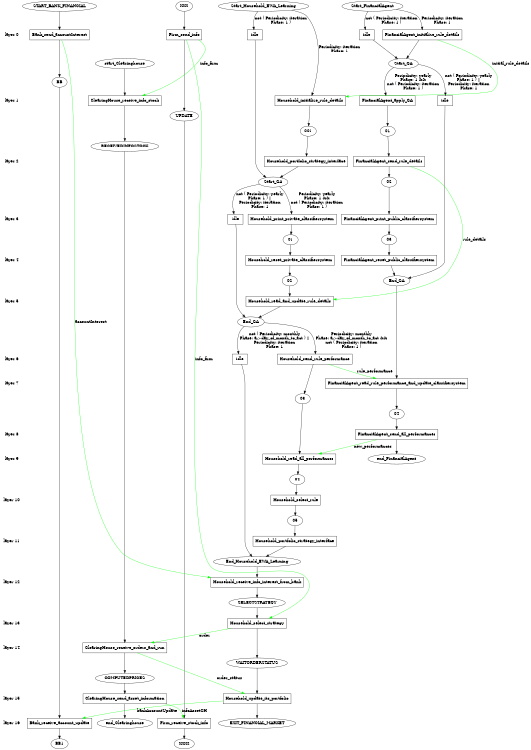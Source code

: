 digraph state_graph {
	rankdir=TB;
	size="8,5;"
	layer_0 [shape=plaintext, label="layer 0"];
	layer_1 [shape=plaintext, label="layer 1"];
	layer_0 -> layer_1 [style=invis];
	layer_2 [shape=plaintext, label="layer 2"];
	layer_1 -> layer_2 [style=invis];
	layer_3 [shape=plaintext, label="layer 3"];
	layer_2 -> layer_3 [style=invis];
	layer_4 [shape=plaintext, label="layer 4"];
	layer_3 -> layer_4 [style=invis];
	layer_5 [shape=plaintext, label="layer 5"];
	layer_4 -> layer_5 [style=invis];
	layer_6 [shape=plaintext, label="layer 6"];
	layer_5 -> layer_6 [style=invis];
	layer_7 [shape=plaintext, label="layer 7"];
	layer_6 -> layer_7 [style=invis];
	layer_8 [shape=plaintext, label="layer 8"];
	layer_7 -> layer_8 [style=invis];
	layer_9 [shape=plaintext, label="layer 9"];
	layer_8 -> layer_9 [style=invis];
	layer_10 [shape=plaintext, label="layer 10"];
	layer_9 -> layer_10 [style=invis];
	layer_11 [shape=plaintext, label="layer 11"];
	layer_10 -> layer_11 [style=invis];
	layer_12 [shape=plaintext, label="layer 12"];
	layer_11 -> layer_12 [style=invis];
	layer_13 [shape=plaintext, label="layer 13"];
	layer_12 -> layer_13 [style=invis];
	layer_14 [shape=plaintext, label="layer 14"];
	layer_13 -> layer_14 [style=invis];
	layer_15 [shape=plaintext, label="layer 15"];
	layer_14 -> layer_15 [style=invis];
	layer_16 [shape=plaintext, label="layer 16"];
	layer_15 -> layer_16 [style=invis];
	
	/* States */
	FinancialAgent_end_FinancialAgent [label = "end_FinancialAgent"]
	FinancialAgent_04 [label = "04"]
	FinancialAgent_03 [label = "03"]
	FinancialAgent_02 [label = "02"]
	FinancialAgent_01 [label = "01"]
	FinancialAgent_End_GA [label = "End_GA"]
	FinancialAgent_Start_GA [label = "Start_GA"]
	FinancialAgent_Start_FinancialAgent [label = "Start_FinancialAgent"]
	Household_EXIT_FINANCIAL_MARKET [label = "EXIT_FINANCIAL_MARKET"]
	Household_WAITORDERSTATUS [label = "WAITORDERSTATUS"]
	Household_SELECTSTRATEGY [label = "SELECTSTRATEGY"]
	Household_05 [label = "05"]
	Household_04 [label = "04"]
	Household_03 [label = "03"]
	Household_End_Household_EWA_Learning [label = "End_Household_EWA_Learning"]
	Household_02 [label = "02"]
	Household_01 [label = "01"]
	Household_End_GA [label = "End_GA"]
	Household_001 [label = "001"]
	Household_Start_GA [label = "Start_GA"]
	Household_Start_Household_EWA_Learning [label = "Start_Household_EWA_Learning"]
	Clearinghouse_end_Clearinghouse [label = "end_Clearinghouse"]
	Clearinghouse_COMPUTEDPRICES [label = "COMPUTEDPRICES"]
	Clearinghouse_RECEIVEDINFOSTOCK [label = "RECEIVEDINFOSTOCK"]
	Clearinghouse_start_Clearinghouse [label = "start_Clearinghouse"]
	Bank_BB1 [label = "BB1"]
	Bank_BB [label = "BB"]
	Bank_START_BANK_FINANCIAL [label = "START_BANK_FINANCIAL"]
	Firm_XXX2 [label = "XXX2"]
	Firm_UPDATE [label = "UPDATE"]
	Firm_XXX [label = "XXX"]
	FinancialAgent_idle_Start_FinancialAgent_Start_GA [label = "idle", shape = rect]
	FinancialAgent_FinancialAgent_initialize_rule_details_Start_FinancialAgent_Start_GA [label = "FinancialAgent_initialize_rule_details", shape = rect]
	FinancialAgent_idle_Start_GA_End_GA [label = "idle", shape = rect]
	FinancialAgent_FinancialAgent_apply_GA_Start_GA_01 [label = "FinancialAgent_apply_GA", shape = rect]
	FinancialAgent_FinancialAgent_send_rule_details_01_02 [label = "FinancialAgent_send_rule_details", shape = rect]
	FinancialAgent_FinancialAgent_print_public_classifiersystem_02_03 [label = "FinancialAgent_print_public_classifiersystem", shape = rect]
	FinancialAgent_FinancialAgent_reset_public_classifiersystem_03_End_GA [label = "FinancialAgent_reset_public_classifiersystem", shape = rect]
	FinancialAgent_FinancialAgent_read_rule_performance_and_update_classifiersystem_End_GA_04 [label = "FinancialAgent_read_rule_performance_and_update_classifiersystem", shape = rect]
	FinancialAgent_FinancialAgent_send_all_performances_04_end_FinancialAgent [label = "FinancialAgent_send_all_performances", shape = rect]
	Household_idle_Start_Household_EWA_Learning_Start_GA [label = "idle", shape = rect]
	Household_Household_initialize_rule_details_Start_Household_EWA_Learning_001 [label = "Household_initialize_rule_details", shape = rect]
	Household_Household_portfolio_strategy_interface_001_Start_GA [label = "Household_portfolio_strategy_interface", shape = rect]
	Household_idle_Start_GA_End_GA [label = "idle", shape = rect]
	Household_Household_print_private_classifiersystem_Start_GA_01 [label = "Household_print_private_classifiersystem", shape = rect]
	Household_Household_reset_private_classifiersystem_01_02 [label = "Household_reset_private_classifiersystem", shape = rect]
	Household_Household_read_and_update_rule_details_02_End_GA [label = "Household_read_and_update_rule_details", shape = rect]
	Household_idle_End_GA_End_Household_EWA_Learning [label = "idle", shape = rect]
	Household_Household_send_rule_performance_End_GA_03 [label = "Household_send_rule_performance", shape = rect]
	Household_Household_read_all_performances_03_04 [label = "Household_read_all_performances", shape = rect]
	Household_Household_select_rule_04_05 [label = "Household_select_rule", shape = rect]
	Household_Household_portfolio_strategy_interface_05_End_Household_EWA_Learning [label = "Household_portfolio_strategy_interface", shape = rect]
	Household_Household_receive_info_interest_from_bank_End_Household_EWA_Learning_SELECTSTRATEGY [label = "Household_receive_info_interest_from_bank", shape = rect]
	Household_Household_select_strategy_SELECTSTRATEGY_WAITORDERSTATUS [label = "Household_select_strategy", shape = rect]
	Household_Household_update_its_portfolio_WAITORDERSTATUS_EXIT_FINANCIAL_MARKET [label = "Household_update_its_portfolio", shape = rect]
	Clearinghouse_ClearingHouse_receive_info_stock_start_Clearinghouse_RECEIVEDINFOSTOCK [label = "ClearingHouse_receive_info_stock", shape = rect]
	Clearinghouse_ClearingHouse_receive_orders_and_run_RECEIVEDINFOSTOCK_COMPUTEDPRICES [label = "ClearingHouse_receive_orders_and_run", shape = rect]
	Clearinghouse_ClearingHouse_send_asset_information_COMPUTEDPRICES_end_Clearinghouse [label = "ClearingHouse_send_asset_information", shape = rect]
	Bank_Bank_send_accountInterest_START_BANK_FINANCIAL_BB [label = "Bank_send_accountInterest", shape = rect]
	Bank_Bank_receive_account_update_BB_BB1 [label = "Bank_receive_account_update", shape = rect]
	Firm_Firm_send_info_XXX_UPDATE [label = "Firm_send_info", shape = rect]
	Firm_Firm_receive_stock_info_UPDATE_XXX2 [label = "Firm_receive_stock_info", shape = rect]
	
	/* Transitions */
	FinancialAgent_Start_FinancialAgent -> FinancialAgent_idle_Start_FinancialAgent_Start_GA [ label = "not ( Periodicity: iteration\nPhase: 1 )"];
	FinancialAgent_idle_Start_FinancialAgent_Start_GA -> FinancialAgent_Start_GA;
	FinancialAgent_Start_FinancialAgent -> FinancialAgent_FinancialAgent_initialize_rule_details_Start_FinancialAgent_Start_GA [ label = "Periodicity: iteration\nPhase: 1"];
	FinancialAgent_FinancialAgent_initialize_rule_details_Start_FinancialAgent_Start_GA -> FinancialAgent_Start_GA;
	FinancialAgent_Start_GA -> FinancialAgent_idle_Start_GA_End_GA [ label = "not ( Periodicity: yearly\nPhase: 1 ) ||\nPeriodicity: iteration\nPhase: 1"];
	FinancialAgent_idle_Start_GA_End_GA -> FinancialAgent_End_GA;
	FinancialAgent_Start_GA -> FinancialAgent_FinancialAgent_apply_GA_Start_GA_01 [ label = "Periodicity: yearly\nPhase: 1 &&\nnot ( Periodicity: iteration\nPhase: 1 )"];
	FinancialAgent_FinancialAgent_apply_GA_Start_GA_01 -> FinancialAgent_01;
	FinancialAgent_01 -> FinancialAgent_FinancialAgent_send_rule_details_01_02;
	FinancialAgent_FinancialAgent_send_rule_details_01_02 -> FinancialAgent_02;
	FinancialAgent_02 -> FinancialAgent_FinancialAgent_print_public_classifiersystem_02_03;
	FinancialAgent_FinancialAgent_print_public_classifiersystem_02_03 -> FinancialAgent_03;
	FinancialAgent_03 -> FinancialAgent_FinancialAgent_reset_public_classifiersystem_03_End_GA;
	FinancialAgent_FinancialAgent_reset_public_classifiersystem_03_End_GA -> FinancialAgent_End_GA;
	FinancialAgent_End_GA -> FinancialAgent_FinancialAgent_read_rule_performance_and_update_classifiersystem_End_GA_04;
	FinancialAgent_FinancialAgent_read_rule_performance_and_update_classifiersystem_End_GA_04 -> FinancialAgent_04;
	FinancialAgent_04 -> FinancialAgent_FinancialAgent_send_all_performances_04_end_FinancialAgent;
	FinancialAgent_FinancialAgent_send_all_performances_04_end_FinancialAgent -> FinancialAgent_end_FinancialAgent;
	Household_Start_Household_EWA_Learning -> Household_idle_Start_Household_EWA_Learning_Start_GA [ label = "not ( Periodicity: iteration\nPhase: 1 )"];
	Household_idle_Start_Household_EWA_Learning_Start_GA -> Household_Start_GA;
	Household_Start_Household_EWA_Learning -> Household_Household_initialize_rule_details_Start_Household_EWA_Learning_001 [ label = "Periodicity: iteration\nPhase: 1"];
	Household_Household_initialize_rule_details_Start_Household_EWA_Learning_001 -> Household_001;
	Household_001 -> Household_Household_portfolio_strategy_interface_001_Start_GA;
	Household_Household_portfolio_strategy_interface_001_Start_GA -> Household_Start_GA;
	Household_Start_GA -> Household_idle_Start_GA_End_GA [ label = "not ( Periodicity: yearly\nPhase: 1 ) ||\nPeriodicity: iteration\nPhase: 1"];
	Household_idle_Start_GA_End_GA -> Household_End_GA;
	Household_Start_GA -> Household_Household_print_private_classifiersystem_Start_GA_01 [ label = "Periodicity: yearly\nPhase: 1 &&\nnot ( Periodicity: iteration\nPhase: 1 )"];
	Household_Household_print_private_classifiersystem_Start_GA_01 -> Household_01;
	Household_01 -> Household_Household_reset_private_classifiersystem_01_02;
	Household_Household_reset_private_classifiersystem_01_02 -> Household_02;
	Household_02 -> Household_Household_read_and_update_rule_details_02_End_GA;
	Household_Household_read_and_update_rule_details_02_End_GA -> Household_End_GA;
	Household_End_GA -> Household_idle_End_GA_End_Household_EWA_Learning [ label = "not ( Periodicity: monthly\nPhase: a->day_of_month_to_act ) ||\nPeriodicity: iteration\nPhase: 1"];
	Household_idle_End_GA_End_Household_EWA_Learning -> Household_End_Household_EWA_Learning;
	Household_End_GA -> Household_Household_send_rule_performance_End_GA_03 [ label = "Periodicity: monthly\nPhase: a->day_of_month_to_act &&\nnot ( Periodicity: iteration\nPhase: 1 )"];
	Household_Household_send_rule_performance_End_GA_03 -> Household_03;
	Household_03 -> Household_Household_read_all_performances_03_04;
	Household_Household_read_all_performances_03_04 -> Household_04;
	Household_04 -> Household_Household_select_rule_04_05;
	Household_Household_select_rule_04_05 -> Household_05;
	Household_05 -> Household_Household_portfolio_strategy_interface_05_End_Household_EWA_Learning;
	Household_Household_portfolio_strategy_interface_05_End_Household_EWA_Learning -> Household_End_Household_EWA_Learning;
	Household_End_Household_EWA_Learning -> Household_Household_receive_info_interest_from_bank_End_Household_EWA_Learning_SELECTSTRATEGY;
	Household_Household_receive_info_interest_from_bank_End_Household_EWA_Learning_SELECTSTRATEGY -> Household_SELECTSTRATEGY;
	Household_SELECTSTRATEGY -> Household_Household_select_strategy_SELECTSTRATEGY_WAITORDERSTATUS;
	Household_Household_select_strategy_SELECTSTRATEGY_WAITORDERSTATUS -> Household_WAITORDERSTATUS;
	Household_WAITORDERSTATUS -> Household_Household_update_its_portfolio_WAITORDERSTATUS_EXIT_FINANCIAL_MARKET;
	Household_Household_update_its_portfolio_WAITORDERSTATUS_EXIT_FINANCIAL_MARKET -> Household_EXIT_FINANCIAL_MARKET;
	Clearinghouse_start_Clearinghouse -> Clearinghouse_ClearingHouse_receive_info_stock_start_Clearinghouse_RECEIVEDINFOSTOCK;
	Clearinghouse_ClearingHouse_receive_info_stock_start_Clearinghouse_RECEIVEDINFOSTOCK -> Clearinghouse_RECEIVEDINFOSTOCK;
	Clearinghouse_RECEIVEDINFOSTOCK -> Clearinghouse_ClearingHouse_receive_orders_and_run_RECEIVEDINFOSTOCK_COMPUTEDPRICES;
	Clearinghouse_ClearingHouse_receive_orders_and_run_RECEIVEDINFOSTOCK_COMPUTEDPRICES -> Clearinghouse_COMPUTEDPRICES;
	Clearinghouse_COMPUTEDPRICES -> Clearinghouse_ClearingHouse_send_asset_information_COMPUTEDPRICES_end_Clearinghouse;
	Clearinghouse_ClearingHouse_send_asset_information_COMPUTEDPRICES_end_Clearinghouse -> Clearinghouse_end_Clearinghouse;
	Bank_START_BANK_FINANCIAL -> Bank_Bank_send_accountInterest_START_BANK_FINANCIAL_BB;
	Bank_Bank_send_accountInterest_START_BANK_FINANCIAL_BB -> Bank_BB;
	Bank_BB -> Bank_Bank_receive_account_update_BB_BB1;
	Bank_Bank_receive_account_update_BB_BB1 -> Bank_BB1;
	Firm_XXX -> Firm_Firm_send_info_XXX_UPDATE;
	Firm_Firm_send_info_XXX_UPDATE -> Firm_UPDATE;
	Firm_UPDATE -> Firm_Firm_receive_stock_info_UPDATE_XXX2;
	Firm_Firm_receive_stock_info_UPDATE_XXX2 -> Firm_XXX2;
	
	/* Communications */
	Clearinghouse_ClearingHouse_send_asset_information_COMPUTEDPRICES_end_Clearinghouse -> Firm_Firm_receive_stock_info_UPDATE_XXX2 [ label = "infoAssetCH" color="#00ff00" constraint=false];
	Household_Household_update_its_portfolio_WAITORDERSTATUS_EXIT_FINANCIAL_MARKET -> Bank_Bank_receive_account_update_BB_BB1 [ label = "bankAccountUpdate" color="#00ff00" constraint=false];
	Household_Household_select_strategy_SELECTSTRATEGY_WAITORDERSTATUS -> Clearinghouse_ClearingHouse_receive_orders_and_run_RECEIVEDINFOSTOCK_COMPUTEDPRICES [ label = "order" color="#00ff00" constraint=false];
	Firm_Firm_send_info_XXX_UPDATE -> Clearinghouse_ClearingHouse_receive_info_stock_start_Clearinghouse_RECEIVEDINFOSTOCK [ label = "info_firm" color="#00ff00" constraint=false];
	Clearinghouse_ClearingHouse_receive_orders_and_run_RECEIVEDINFOSTOCK_COMPUTEDPRICES -> Household_Household_update_its_portfolio_WAITORDERSTATUS_EXIT_FINANCIAL_MARKET [ label = "order_status" color="#00ff00" constraint=false];
	Firm_Firm_send_info_XXX_UPDATE -> Household_Household_select_strategy_SELECTSTRATEGY_WAITORDERSTATUS [ label = "info_firm" color="#00ff00" constraint=false];
	Bank_Bank_send_accountInterest_START_BANK_FINANCIAL_BB -> Household_Household_receive_info_interest_from_bank_End_Household_EWA_Learning_SELECTSTRATEGY [ label = "accountInterest" color="#00ff00" constraint=false];
	FinancialAgent_FinancialAgent_send_all_performances_04_end_FinancialAgent -> Household_Household_read_all_performances_03_04 [ label = "new_performances" color="#00ff00" constraint=false];
	FinancialAgent_FinancialAgent_send_rule_details_01_02 -> Household_Household_read_and_update_rule_details_02_End_GA [ label = "rule_details" color="#00ff00" constraint=false];
	FinancialAgent_FinancialAgent_initialize_rule_details_Start_FinancialAgent_Start_GA -> Household_Household_initialize_rule_details_Start_Household_EWA_Learning_001 [ label = "initial_rule_details" color="#00ff00" constraint=false];
	Household_Household_send_rule_performance_End_GA_03 -> FinancialAgent_FinancialAgent_read_rule_performance_and_update_classifiersystem_End_GA_04 [ label = "rule_performance" color="#00ff00" constraint=false];
	{ rank=same; layer_0;  FinancialAgent_idle_Start_FinancialAgent_Start_GA;  FinancialAgent_FinancialAgent_initialize_rule_details_Start_FinancialAgent_Start_GA;  Household_idle_Start_Household_EWA_Learning_Start_GA;  Bank_Bank_send_accountInterest_START_BANK_FINANCIAL_BB;  Firm_Firm_send_info_XXX_UPDATE; }
	{ rank=same; layer_1;  FinancialAgent_idle_Start_GA_End_GA;  FinancialAgent_FinancialAgent_apply_GA_Start_GA_01;  Household_Household_initialize_rule_details_Start_Household_EWA_Learning_001;  Clearinghouse_ClearingHouse_receive_info_stock_start_Clearinghouse_RECEIVEDINFOSTOCK; }
	{ rank=same; layer_2;  FinancialAgent_FinancialAgent_send_rule_details_01_02;  Household_Household_portfolio_strategy_interface_001_Start_GA; }
	{ rank=same; layer_3;  FinancialAgent_FinancialAgent_print_public_classifiersystem_02_03;  Household_idle_Start_GA_End_GA;  Household_Household_print_private_classifiersystem_Start_GA_01; }
	{ rank=same; layer_4;  FinancialAgent_FinancialAgent_reset_public_classifiersystem_03_End_GA;  Household_Household_reset_private_classifiersystem_01_02; }
	{ rank=same; layer_5;  Household_Household_read_and_update_rule_details_02_End_GA; }
	{ rank=same; layer_6;  Household_idle_End_GA_End_Household_EWA_Learning;  Household_Household_send_rule_performance_End_GA_03; }
	{ rank=same; layer_7;  FinancialAgent_FinancialAgent_read_rule_performance_and_update_classifiersystem_End_GA_04; }
	{ rank=same; layer_8;  FinancialAgent_FinancialAgent_send_all_performances_04_end_FinancialAgent; }
	{ rank=same; layer_9;  Household_Household_read_all_performances_03_04; }
	{ rank=same; layer_10;  Household_Household_select_rule_04_05; }
	{ rank=same; layer_11;  Household_Household_portfolio_strategy_interface_05_End_Household_EWA_Learning; }
	{ rank=same; layer_12;  Household_Household_receive_info_interest_from_bank_End_Household_EWA_Learning_SELECTSTRATEGY; }
	{ rank=same; layer_13;  Household_Household_select_strategy_SELECTSTRATEGY_WAITORDERSTATUS; }
	{ rank=same; layer_14;  Clearinghouse_ClearingHouse_receive_orders_and_run_RECEIVEDINFOSTOCK_COMPUTEDPRICES; }
	{ rank=same; layer_15;  Household_Household_update_its_portfolio_WAITORDERSTATUS_EXIT_FINANCIAL_MARKET;  Clearinghouse_ClearingHouse_send_asset_information_COMPUTEDPRICES_end_Clearinghouse; }
	{ rank=same; layer_16;  Bank_Bank_receive_account_update_BB_BB1;  Firm_Firm_receive_stock_info_UPDATE_XXX2; }
}
